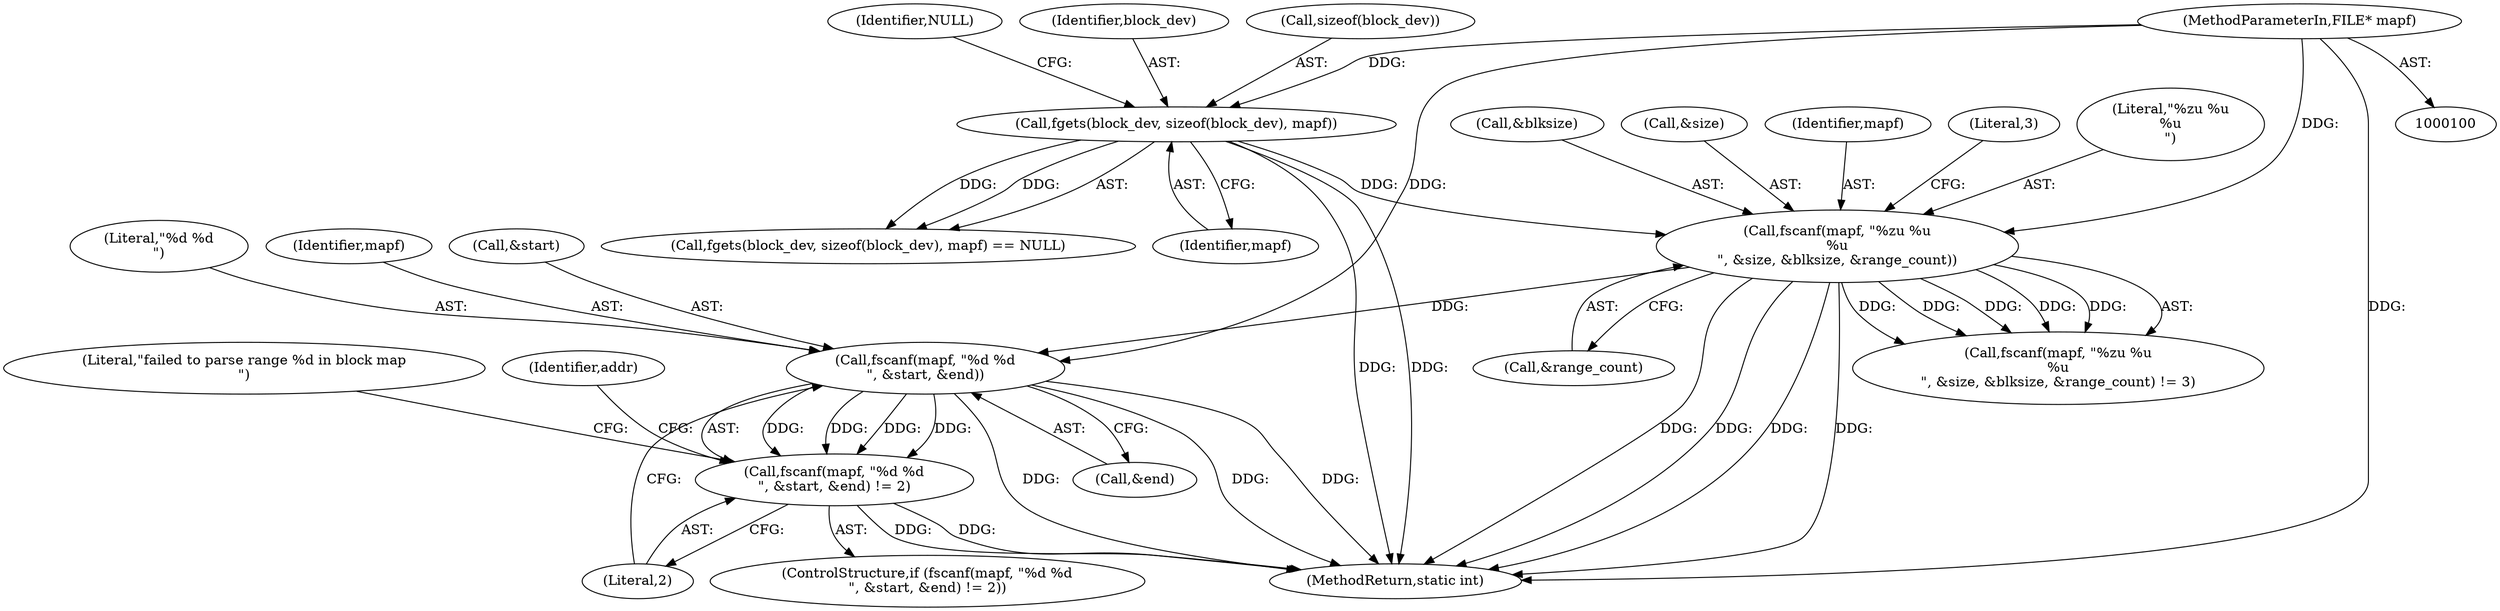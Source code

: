 digraph "0_Android_28a566f7731b4cb76d2a9ba16d997ac5aeb07dad@API" {
"1000286" [label="(Call,fscanf(mapf, \"%d %d\n\", &start, &end))"];
"1000150" [label="(Call,fscanf(mapf, \"%zu %u\n%u\n\", &size, &blksize, &range_count))"];
"1000112" [label="(Call,fgets(block_dev, sizeof(block_dev), mapf))"];
"1000101" [label="(MethodParameterIn,FILE* mapf)"];
"1000285" [label="(Call,fscanf(mapf, \"%d %d\n\", &start, &end) != 2)"];
"1000149" [label="(Call,fscanf(mapf, \"%zu %u\n%u\n\", &size, &blksize, &range_count) != 3)"];
"1000293" [label="(Literal,2)"];
"1000117" [label="(Identifier,NULL)"];
"1000291" [label="(Call,&end)"];
"1000287" [label="(Identifier,mapf)"];
"1000111" [label="(Call,fgets(block_dev, sizeof(block_dev), mapf) == NULL)"];
"1000155" [label="(Call,&blksize)"];
"1000153" [label="(Call,&size)"];
"1000150" [label="(Call,fscanf(mapf, \"%zu %u\n%u\n\", &size, &blksize, &range_count))"];
"1000112" [label="(Call,fgets(block_dev, sizeof(block_dev), mapf))"];
"1000151" [label="(Identifier,mapf)"];
"1000289" [label="(Call,&start)"];
"1000380" [label="(MethodReturn,static int)"];
"1000113" [label="(Identifier,block_dev)"];
"1000285" [label="(Call,fscanf(mapf, \"%d %d\n\", &start, &end) != 2)"];
"1000101" [label="(MethodParameterIn,FILE* mapf)"];
"1000288" [label="(Literal,\"%d %d\n\")"];
"1000114" [label="(Call,sizeof(block_dev))"];
"1000303" [label="(Identifier,addr)"];
"1000159" [label="(Literal,3)"];
"1000296" [label="(Literal,\"failed to parse range %d in block map\n\")"];
"1000157" [label="(Call,&range_count)"];
"1000116" [label="(Identifier,mapf)"];
"1000152" [label="(Literal,\"%zu %u\n%u\n\")"];
"1000286" [label="(Call,fscanf(mapf, \"%d %d\n\", &start, &end))"];
"1000284" [label="(ControlStructure,if (fscanf(mapf, \"%d %d\n\", &start, &end) != 2))"];
"1000286" -> "1000285"  [label="AST: "];
"1000286" -> "1000291"  [label="CFG: "];
"1000287" -> "1000286"  [label="AST: "];
"1000288" -> "1000286"  [label="AST: "];
"1000289" -> "1000286"  [label="AST: "];
"1000291" -> "1000286"  [label="AST: "];
"1000293" -> "1000286"  [label="CFG: "];
"1000286" -> "1000380"  [label="DDG: "];
"1000286" -> "1000380"  [label="DDG: "];
"1000286" -> "1000380"  [label="DDG: "];
"1000286" -> "1000285"  [label="DDG: "];
"1000286" -> "1000285"  [label="DDG: "];
"1000286" -> "1000285"  [label="DDG: "];
"1000286" -> "1000285"  [label="DDG: "];
"1000150" -> "1000286"  [label="DDG: "];
"1000101" -> "1000286"  [label="DDG: "];
"1000150" -> "1000149"  [label="AST: "];
"1000150" -> "1000157"  [label="CFG: "];
"1000151" -> "1000150"  [label="AST: "];
"1000152" -> "1000150"  [label="AST: "];
"1000153" -> "1000150"  [label="AST: "];
"1000155" -> "1000150"  [label="AST: "];
"1000157" -> "1000150"  [label="AST: "];
"1000159" -> "1000150"  [label="CFG: "];
"1000150" -> "1000380"  [label="DDG: "];
"1000150" -> "1000380"  [label="DDG: "];
"1000150" -> "1000380"  [label="DDG: "];
"1000150" -> "1000380"  [label="DDG: "];
"1000150" -> "1000149"  [label="DDG: "];
"1000150" -> "1000149"  [label="DDG: "];
"1000150" -> "1000149"  [label="DDG: "];
"1000150" -> "1000149"  [label="DDG: "];
"1000150" -> "1000149"  [label="DDG: "];
"1000112" -> "1000150"  [label="DDG: "];
"1000101" -> "1000150"  [label="DDG: "];
"1000112" -> "1000111"  [label="AST: "];
"1000112" -> "1000116"  [label="CFG: "];
"1000113" -> "1000112"  [label="AST: "];
"1000114" -> "1000112"  [label="AST: "];
"1000116" -> "1000112"  [label="AST: "];
"1000117" -> "1000112"  [label="CFG: "];
"1000112" -> "1000380"  [label="DDG: "];
"1000112" -> "1000380"  [label="DDG: "];
"1000112" -> "1000111"  [label="DDG: "];
"1000112" -> "1000111"  [label="DDG: "];
"1000101" -> "1000112"  [label="DDG: "];
"1000101" -> "1000100"  [label="AST: "];
"1000101" -> "1000380"  [label="DDG: "];
"1000285" -> "1000284"  [label="AST: "];
"1000285" -> "1000293"  [label="CFG: "];
"1000293" -> "1000285"  [label="AST: "];
"1000296" -> "1000285"  [label="CFG: "];
"1000303" -> "1000285"  [label="CFG: "];
"1000285" -> "1000380"  [label="DDG: "];
"1000285" -> "1000380"  [label="DDG: "];
}
